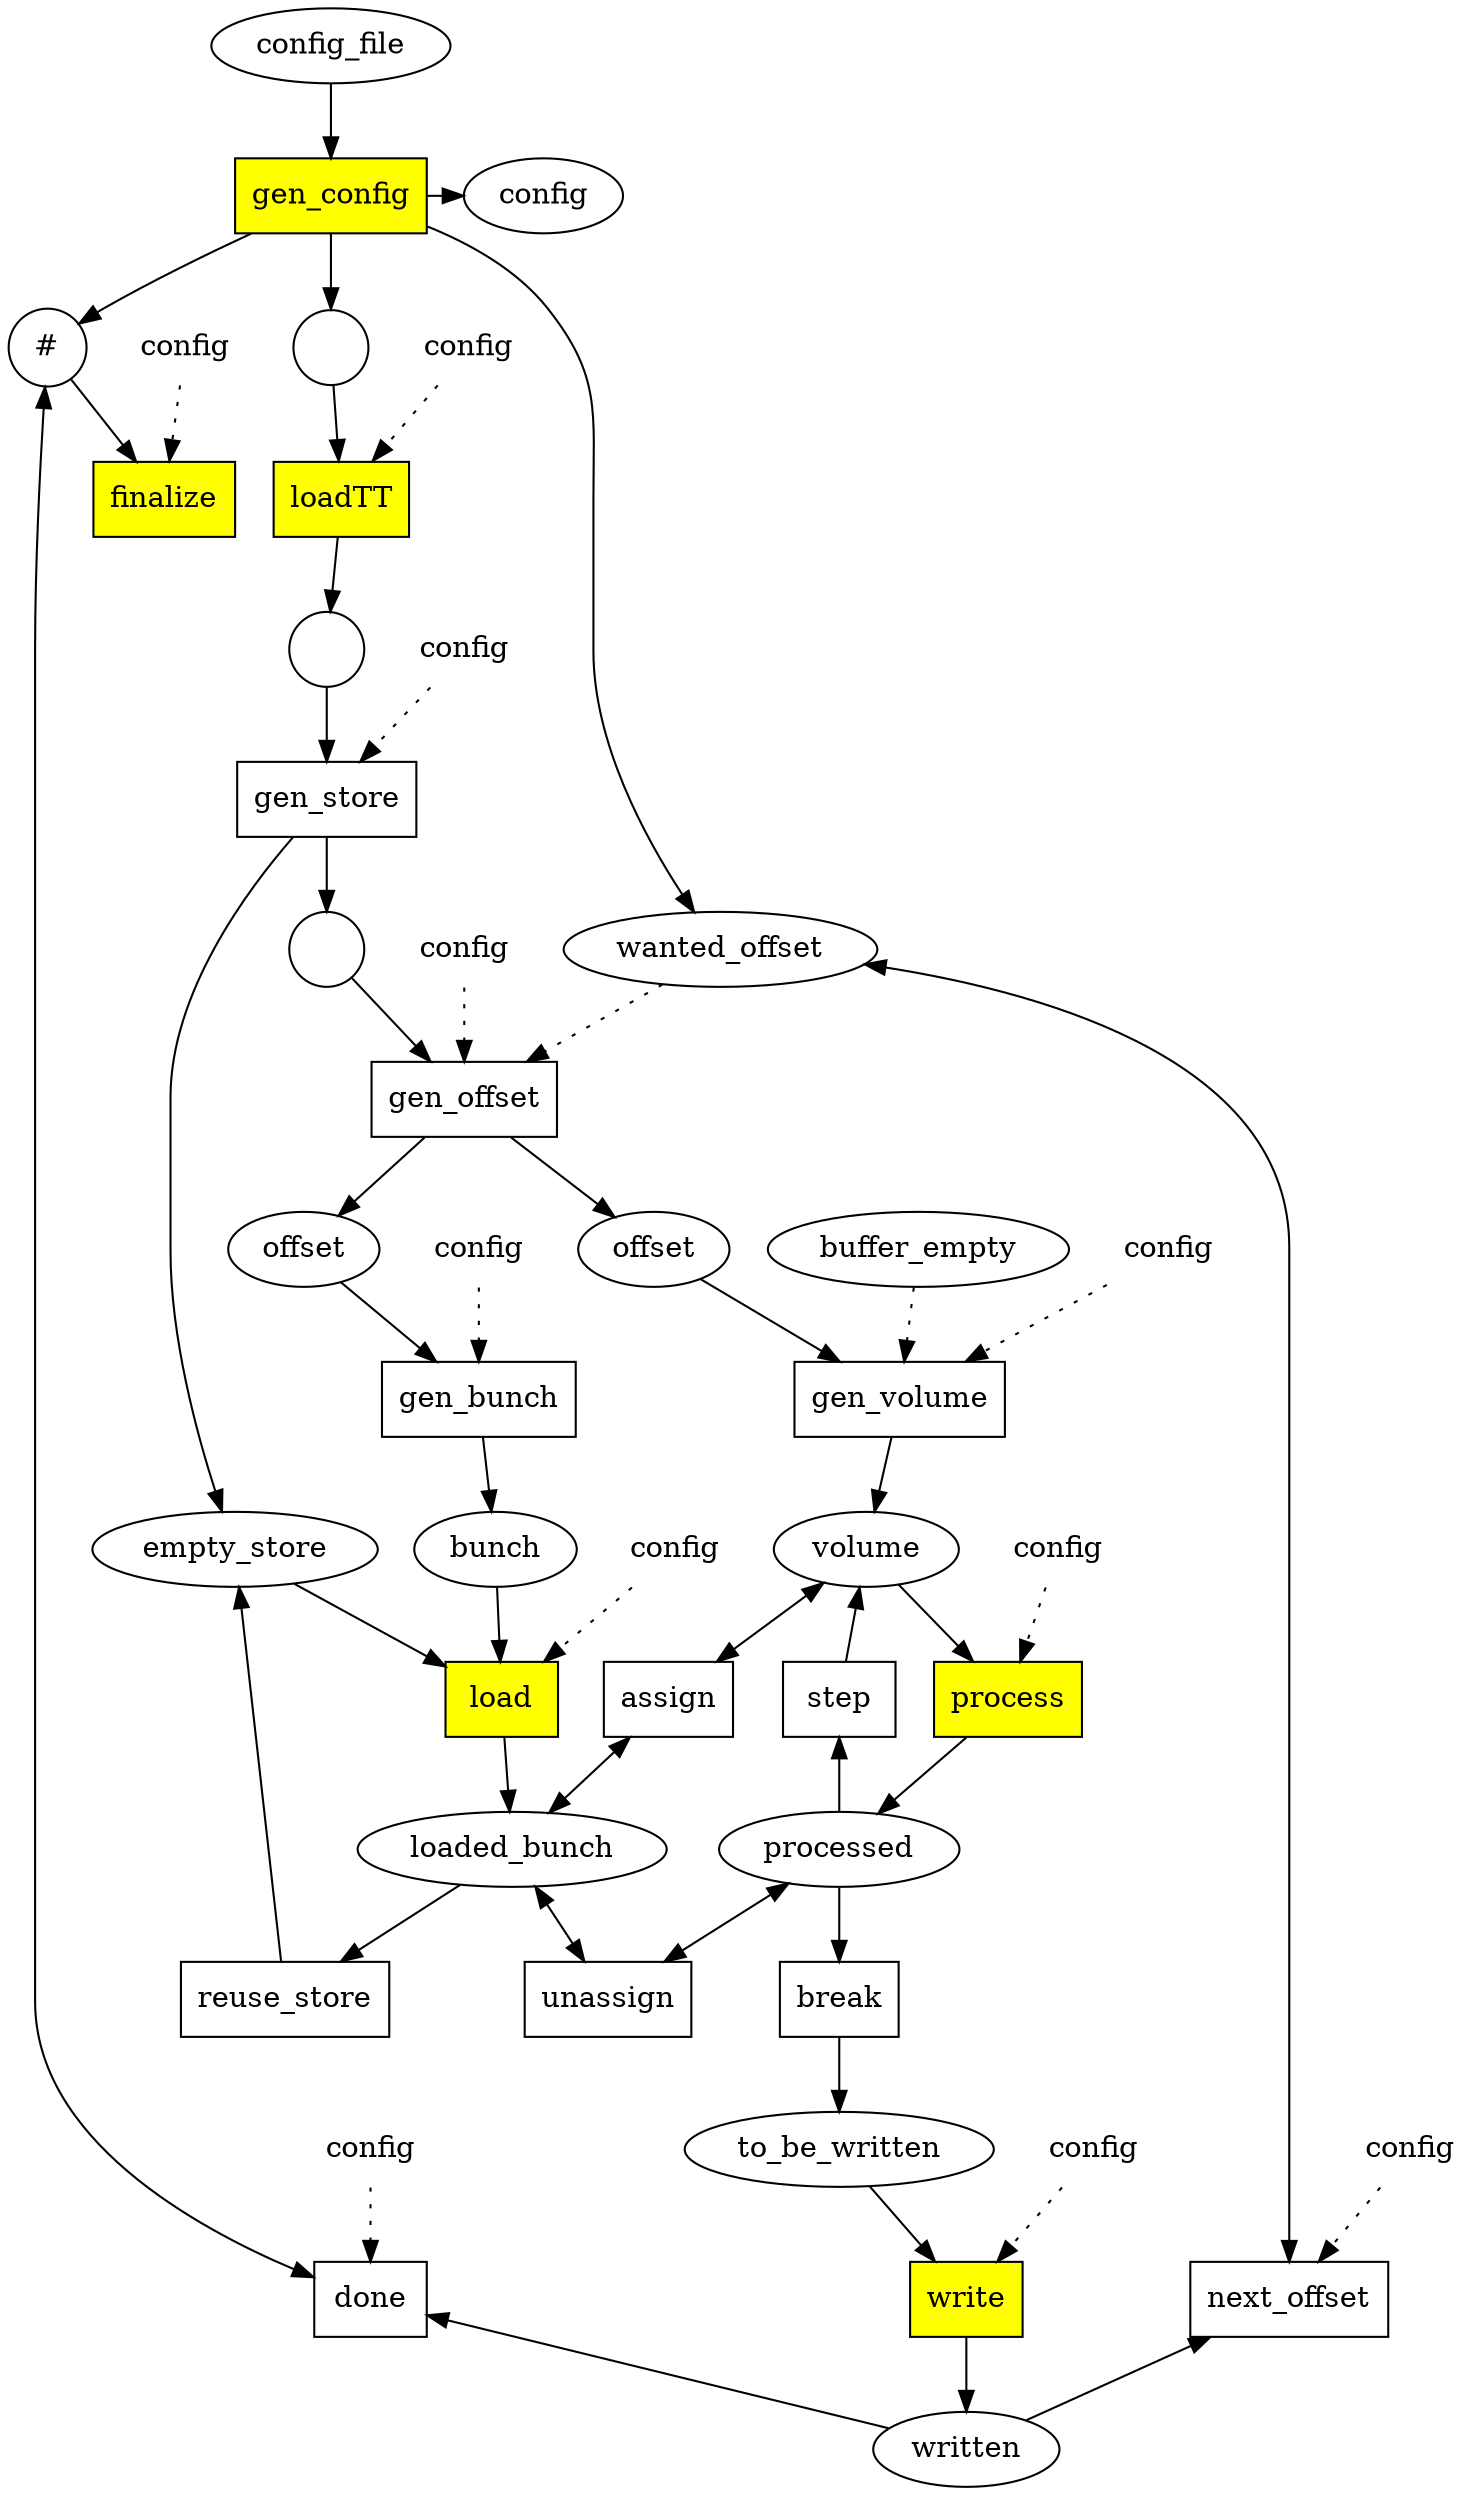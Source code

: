 digraph KDM {
p0 [label = "config_file", shape = "ellipse"];
p10 [label = "offset", shape = "ellipse"];
p12 [label = "bunch", shape = "ellipse"];
p13 [label = "loaded_bunch", shape = "ellipse"];
p15 [label = "volume", shape = "ellipse"];
p16 [label = "processed", shape = "ellipse"];
p17 [label = "to_be_written", shape = "ellipse"];
p18 [label = "written", shape = "ellipse"];
p19 [label = "#", shape = "circle"];
p2 [label = "", shape = "circle"];
p20 [label = "buffer_empty", shape = "ellipse"];
p3 [label = "", shape = "circle"];
p5 [label = "empty_store", shape = "ellipse"];
p6 [label = "", shape = "circle"];
p7 [label = "wanted_offset", shape = "ellipse"];
p9 [label = "offset", shape = "ellipse"];
t1 [label = "loadTT", shape = "rectangle", style="filled", fillcolor="yellow"];
t11 [label = "gen_volume", shape = "rectangle"];
t15 [label = "reuse_store", shape = "rectangle"];
t19 [label = "unassign", shape = "rectangle"];
t2 [label = "gen_store", shape = "rectangle"];
t22 [label = "break", shape = "rectangle"];
t26 [label = "finalize", shape = "rectangle", style="filled", fillcolor="yellow"];
t5 [label = "gen_offset", shape = "rectangle"];
t8 [label = "gen_bunch", shape = "rectangle"];
subgraph {
rank = same;
t18 [label = "process", shape = "rectangle", style="filled", fillcolor="yellow"];
t21 [label = "step", shape = "rectangle"];
}
subgraph {
rank = same;
t23 [label = "write", shape = "rectangle", style="filled", fillcolor="yellow"];
t24 [label = "next_offset", shape = "rectangle"];
t25 [label = "done", shape = "rectangle"];
}
subgraph {
rank = same;
p1 [label = "config", shape = "ellipse"];
t0 [label = "gen_config", shape = "rectangle", style="filled", fillcolor="yellow"];
}
subgraph {
rank=same;
t14 [label = "load", shape = "rectangle", style="filled", fillcolor="yellow"];
t16 [label = "assign", shape = "rectangle"];
}
p0 -> t0 [];
p10 -> t11 [];
p12 -> t14 [];
p13 -> t15 [];
p13 -> t16 [dir="both"];
p13 -> t19 [dir="both"];
p15 -> t16 [dir="both"];
p15 -> t18 [];
p16 -> t19 [dir="both"];
p16 -> t21 [];
p16 -> t22 [];
p17 -> t23 [];
p18 -> t24 [];
p18 -> t25 [];
p19 -> t25 [dir="both"];
p19 -> t26 [];
p1t1 -> t1 [style="dotted"]
p1t1 [label="config", shape="none"];
p1t11 -> t11 [style = "dotted"];
p1t11 [label="config", shape="none"];
p1t14 -> t14 [style = "dotted"];
p1t14 [label="config", shape="none"];
p1t18 -> t18 [style="dotted"]
p1t18 [label="config", shape="none"];
p1t2 -> t2 [style = "dotted"];
p1t2 [label="config", shape="none"];
p1t23 -> t23 [style="dotted"]
p1t23 [label="config", shape="none"];
p1t24 -> t24 [style = "dotted"];
p1t24 [label="config", shape="none"];
p1t25 -> t25 [style = "dotted"];
p1t25 [label="config", shape="none"];
p1t26 -> t26 [style="dotted"]
p1t26 [label="config", shape="none"];
p1t5 -> t5 [style = "dotted"];
p1t5 [label="config", shape="none"];
p1t8 -> t8 [style = "dotted"];
p1t8 [label="config", shape="none"];
p2 -> t2 [];
p20 -> t11 [style = "dotted"];
p3 -> t1 [];
p5 -> t14 [];
p6 -> t5 [];
p7 -> t24 [dir="both"];
p7 -> t5 [style = "dotted"];
p9 -> t8 [];
t0 -> p1 [];
t0 -> p19 [];
t0 -> p3 [];
t0 -> p7 [];
t1 -> p2 [];
t11 -> p15 [];
t14 -> p13 [];
t15 -> p5 [];
t18 -> p16 [];
t2 -> p5 [];
t2 -> p6 [];
t21 -> p15 [];
t22 -> p17 [];
t23 -> p18 [];
t5 -> p10 [];
t5 -> p9 [];
t8 -> p12 [];
}
